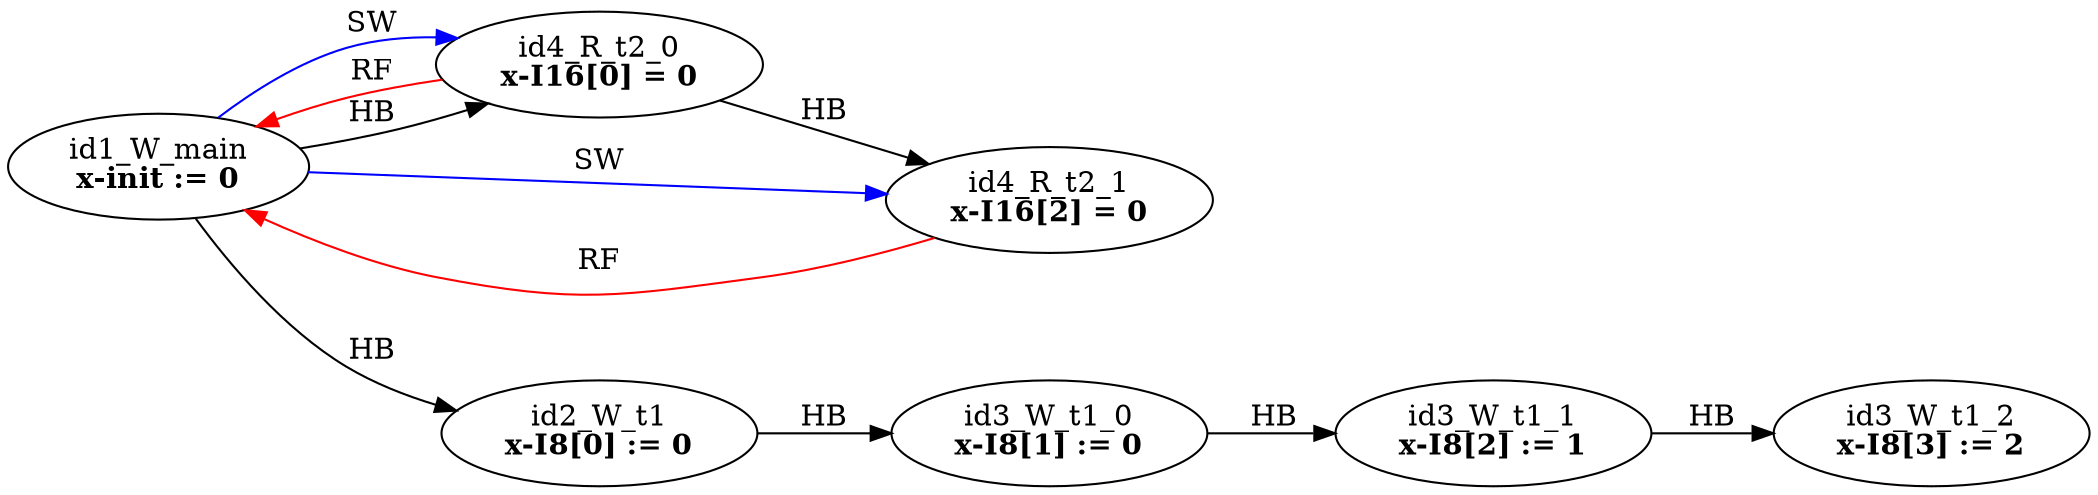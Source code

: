 digraph memory_model {
rankdir=LR;
splines=true; esep=0.5;
id2_W_t1 -> id3_W_t1_0 [label = "HB", color="black"];
id3_W_t1_0 -> id3_W_t1_1 [label = "HB", color="black"];
id3_W_t1_1 -> id3_W_t1_2 [label = "HB", color="black"];
id4_R_t2_0 -> id4_R_t2_1 [label = "HB", color="black"];
id1_W_main -> id2_W_t1 [label = "HB", color="black"];
id1_W_main -> id4_R_t2_0 [label = "HB", color="black"];
id4_R_t2_0 -> id1_W_main [label = "RF", color="red"];
id4_R_t2_1 -> id1_W_main [label = "RF", color="red"];
id1_W_main -> id4_R_t2_0 [label = "SW", color="blue"];
id1_W_main -> id4_R_t2_1 [label = "SW", color="blue"];
id1_W_main [label=<id1_W_main<br/><B>x-init := 0</B>>, pos="2.5,8!"]
id2_W_t1 [label=<id2_W_t1<br/><B>x-I8[0] := 0</B>>, pos="0,6!"]
id3_W_t1_0 [label=<id3_W_t1_0<br/><B>x-I8[1] := 0</B>>, pos="0,4!"]
id3_W_t1_1 [label=<id3_W_t1_1<br/><B>x-I8[2] := 1</B>>, pos="0,2!"]
id3_W_t1_2 [label=<id3_W_t1_2<br/><B>x-I8[3] := 2</B>>, pos="0,0!"]
id4_R_t2_0 [label=<id4_R_t2_0<br/><B>x-I16[0] = 0</B>>, pos="5,6!"]
id4_R_t2_1 [label=<id4_R_t2_1<br/><B>x-I16[2] = 0</B>>, pos="5,4!"]
}